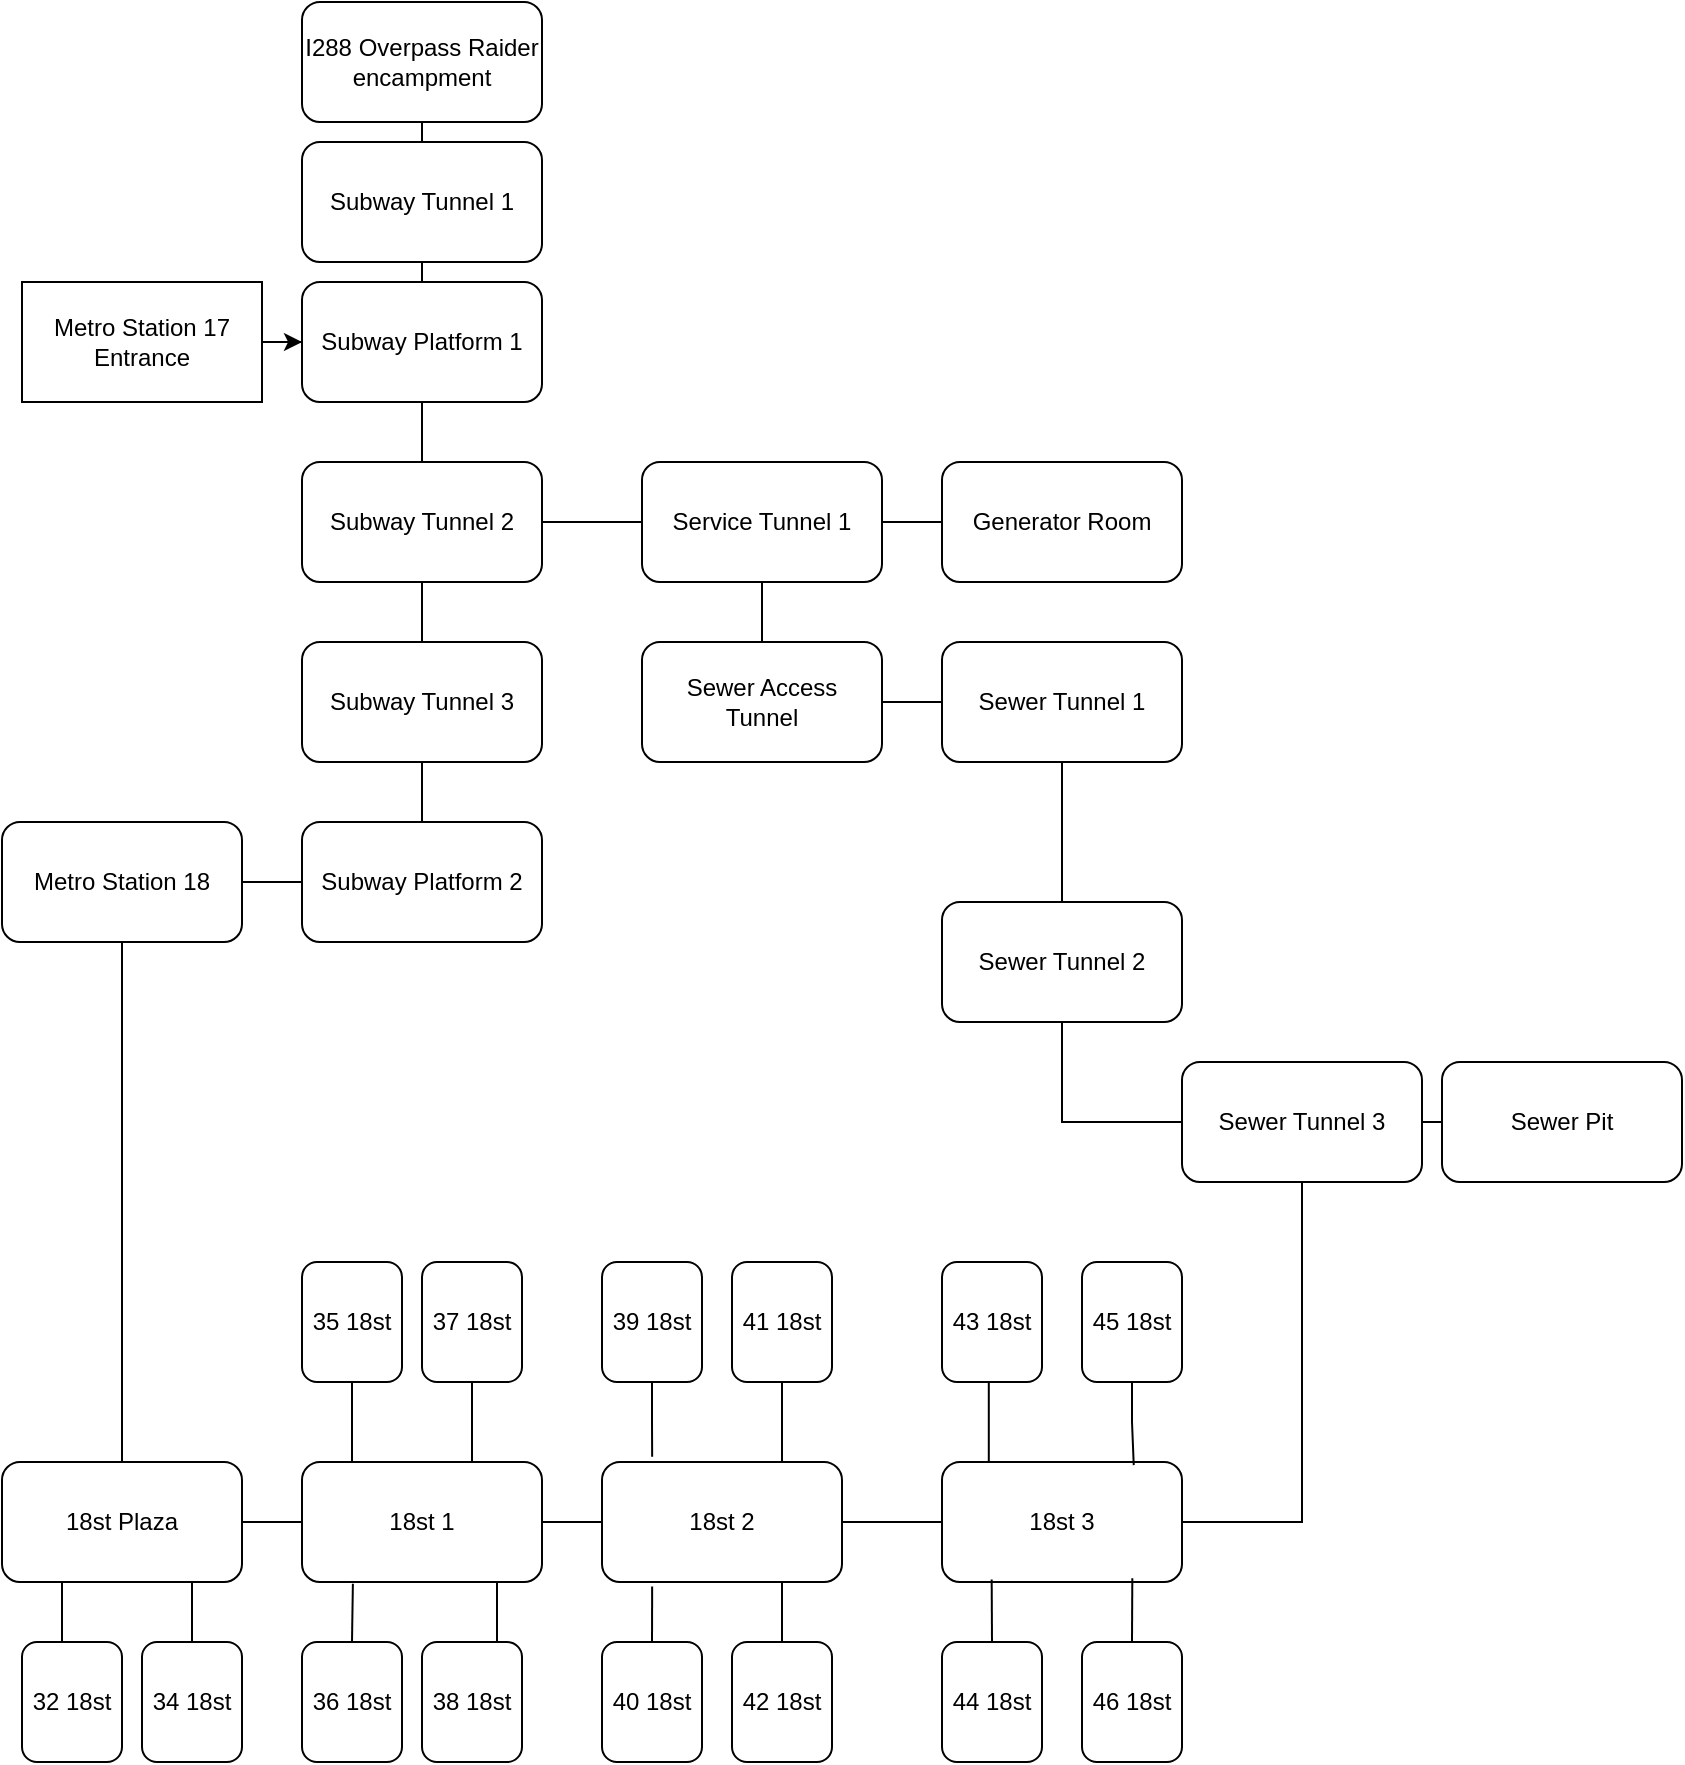 <mxfile version="22.0.4" type="device">
  <diagram name="Page-1" id="zQOSD3sO4bzn5gIpY2M3">
    <mxGraphModel dx="1434" dy="806" grid="1" gridSize="10" guides="1" tooltips="1" connect="1" arrows="1" fold="1" page="1" pageScale="1" pageWidth="850" pageHeight="1100" math="0" shadow="0">
      <root>
        <mxCell id="0" />
        <mxCell id="1" parent="0" />
        <mxCell id="lap_b4fR-55QhpHCvvOF-13" style="edgeStyle=orthogonalEdgeStyle;rounded=0;orthogonalLoop=1;jettySize=auto;html=1;entryX=0;entryY=0.5;entryDx=0;entryDy=0;" parent="1" source="lap_b4fR-55QhpHCvvOF-1" target="lap_b4fR-55QhpHCvvOF-2" edge="1">
          <mxGeometry relative="1" as="geometry" />
        </mxCell>
        <mxCell id="lap_b4fR-55QhpHCvvOF-1" value="Metro Station 17 Entrance" style="rounded=0;whiteSpace=wrap;html=1;" parent="1" vertex="1">
          <mxGeometry x="20" y="160" width="120" height="60" as="geometry" />
        </mxCell>
        <mxCell id="lap_b4fR-55QhpHCvvOF-8" value="" style="edgeStyle=orthogonalEdgeStyle;rounded=0;orthogonalLoop=1;jettySize=auto;html=1;endArrow=none;endFill=0;" parent="1" source="lap_b4fR-55QhpHCvvOF-2" target="lap_b4fR-55QhpHCvvOF-7" edge="1">
          <mxGeometry relative="1" as="geometry" />
        </mxCell>
        <mxCell id="lap_b4fR-55QhpHCvvOF-10" value="" style="edgeStyle=orthogonalEdgeStyle;rounded=0;orthogonalLoop=1;jettySize=auto;html=1;endArrow=none;endFill=0;" parent="1" source="lap_b4fR-55QhpHCvvOF-2" target="lap_b4fR-55QhpHCvvOF-9" edge="1">
          <mxGeometry relative="1" as="geometry" />
        </mxCell>
        <mxCell id="lap_b4fR-55QhpHCvvOF-2" value="Subway Platform 1" style="rounded=1;whiteSpace=wrap;html=1;" parent="1" vertex="1">
          <mxGeometry x="160" y="160" width="120" height="60" as="geometry" />
        </mxCell>
        <mxCell id="oGZRmLfjtdyFwrNTz8b4-7" style="edgeStyle=orthogonalEdgeStyle;rounded=0;orthogonalLoop=1;jettySize=auto;html=1;exitX=0.5;exitY=0;exitDx=0;exitDy=0;entryX=0.5;entryY=1;entryDx=0;entryDy=0;endArrow=none;endFill=0;" parent="1" source="lap_b4fR-55QhpHCvvOF-7" target="oGZRmLfjtdyFwrNTz8b4-1" edge="1">
          <mxGeometry relative="1" as="geometry" />
        </mxCell>
        <mxCell id="lap_b4fR-55QhpHCvvOF-7" value="Subway Tunnel 1" style="whiteSpace=wrap;html=1;rounded=1;" parent="1" vertex="1">
          <mxGeometry x="160" y="90" width="120" height="60" as="geometry" />
        </mxCell>
        <mxCell id="lap_b4fR-55QhpHCvvOF-12" value="" style="edgeStyle=orthogonalEdgeStyle;rounded=0;orthogonalLoop=1;jettySize=auto;html=1;endArrow=none;endFill=0;" parent="1" source="lap_b4fR-55QhpHCvvOF-9" target="lap_b4fR-55QhpHCvvOF-11" edge="1">
          <mxGeometry relative="1" as="geometry" />
        </mxCell>
        <mxCell id="lap_b4fR-55QhpHCvvOF-15" value="" style="edgeStyle=orthogonalEdgeStyle;rounded=0;orthogonalLoop=1;jettySize=auto;html=1;endArrow=none;endFill=0;" parent="1" source="lap_b4fR-55QhpHCvvOF-9" target="lap_b4fR-55QhpHCvvOF-14" edge="1">
          <mxGeometry relative="1" as="geometry" />
        </mxCell>
        <mxCell id="lap_b4fR-55QhpHCvvOF-9" value="Subway Tunnel 2" style="whiteSpace=wrap;html=1;rounded=1;" parent="1" vertex="1">
          <mxGeometry x="160" y="250" width="120" height="60" as="geometry" />
        </mxCell>
        <mxCell id="lap_b4fR-55QhpHCvvOF-19" value="" style="edgeStyle=orthogonalEdgeStyle;rounded=0;orthogonalLoop=1;jettySize=auto;html=1;endArrow=none;endFill=0;" parent="1" source="lap_b4fR-55QhpHCvvOF-11" target="lap_b4fR-55QhpHCvvOF-18" edge="1">
          <mxGeometry relative="1" as="geometry" />
        </mxCell>
        <mxCell id="lap_b4fR-55QhpHCvvOF-22" value="" style="edgeStyle=orthogonalEdgeStyle;rounded=0;orthogonalLoop=1;jettySize=auto;html=1;endArrow=none;endFill=0;" parent="1" source="lap_b4fR-55QhpHCvvOF-11" target="lap_b4fR-55QhpHCvvOF-21" edge="1">
          <mxGeometry relative="1" as="geometry" />
        </mxCell>
        <mxCell id="lap_b4fR-55QhpHCvvOF-11" value="Service Tunnel 1" style="whiteSpace=wrap;html=1;rounded=1;" parent="1" vertex="1">
          <mxGeometry x="330" y="250" width="120" height="60" as="geometry" />
        </mxCell>
        <mxCell id="lap_b4fR-55QhpHCvvOF-17" value="" style="edgeStyle=orthogonalEdgeStyle;rounded=0;orthogonalLoop=1;jettySize=auto;html=1;endArrow=none;endFill=0;" parent="1" source="lap_b4fR-55QhpHCvvOF-14" target="lap_b4fR-55QhpHCvvOF-16" edge="1">
          <mxGeometry relative="1" as="geometry" />
        </mxCell>
        <mxCell id="lap_b4fR-55QhpHCvvOF-14" value="Subway Tunnel 3" style="whiteSpace=wrap;html=1;rounded=1;" parent="1" vertex="1">
          <mxGeometry x="160" y="340" width="120" height="60" as="geometry" />
        </mxCell>
        <mxCell id="lap_b4fR-55QhpHCvvOF-26" value="" style="edgeStyle=orthogonalEdgeStyle;rounded=0;orthogonalLoop=1;jettySize=auto;html=1;endArrow=none;endFill=0;" parent="1" source="lap_b4fR-55QhpHCvvOF-16" target="lap_b4fR-55QhpHCvvOF-25" edge="1">
          <mxGeometry relative="1" as="geometry" />
        </mxCell>
        <mxCell id="lap_b4fR-55QhpHCvvOF-16" value="Subway Platform 2" style="whiteSpace=wrap;html=1;rounded=1;" parent="1" vertex="1">
          <mxGeometry x="160" y="430" width="120" height="60" as="geometry" />
        </mxCell>
        <mxCell id="lap_b4fR-55QhpHCvvOF-18" value="Generator Room" style="whiteSpace=wrap;html=1;rounded=1;" parent="1" vertex="1">
          <mxGeometry x="480" y="250" width="120" height="60" as="geometry" />
        </mxCell>
        <mxCell id="lap_b4fR-55QhpHCvvOF-24" value="" style="edgeStyle=orthogonalEdgeStyle;rounded=0;orthogonalLoop=1;jettySize=auto;html=1;endArrow=none;endFill=0;" parent="1" source="lap_b4fR-55QhpHCvvOF-21" target="lap_b4fR-55QhpHCvvOF-23" edge="1">
          <mxGeometry relative="1" as="geometry" />
        </mxCell>
        <mxCell id="lap_b4fR-55QhpHCvvOF-21" value="Sewer Access&lt;br&gt;Tunnel" style="whiteSpace=wrap;html=1;rounded=1;" parent="1" vertex="1">
          <mxGeometry x="330" y="340" width="120" height="60" as="geometry" />
        </mxCell>
        <mxCell id="lap_b4fR-55QhpHCvvOF-34" value="" style="edgeStyle=orthogonalEdgeStyle;rounded=0;orthogonalLoop=1;jettySize=auto;html=1;endArrow=none;endFill=0;" parent="1" source="lap_b4fR-55QhpHCvvOF-23" target="lap_b4fR-55QhpHCvvOF-33" edge="1">
          <mxGeometry relative="1" as="geometry" />
        </mxCell>
        <mxCell id="lap_b4fR-55QhpHCvvOF-23" value="Sewer Tunnel 1" style="whiteSpace=wrap;html=1;rounded=1;" parent="1" vertex="1">
          <mxGeometry x="480" y="340" width="120" height="60" as="geometry" />
        </mxCell>
        <mxCell id="lap_b4fR-55QhpHCvvOF-28" value="" style="edgeStyle=orthogonalEdgeStyle;rounded=0;orthogonalLoop=1;jettySize=auto;html=1;endArrow=none;endFill=0;" parent="1" source="lap_b4fR-55QhpHCvvOF-25" target="lap_b4fR-55QhpHCvvOF-27" edge="1">
          <mxGeometry relative="1" as="geometry" />
        </mxCell>
        <mxCell id="lap_b4fR-55QhpHCvvOF-25" value="Metro Station 18" style="whiteSpace=wrap;html=1;rounded=1;" parent="1" vertex="1">
          <mxGeometry x="10" y="430" width="120" height="60" as="geometry" />
        </mxCell>
        <mxCell id="lap_b4fR-55QhpHCvvOF-30" value="" style="edgeStyle=orthogonalEdgeStyle;rounded=0;orthogonalLoop=1;jettySize=auto;html=1;endArrow=none;endFill=0;" parent="1" source="lap_b4fR-55QhpHCvvOF-27" target="lap_b4fR-55QhpHCvvOF-29" edge="1">
          <mxGeometry relative="1" as="geometry" />
        </mxCell>
        <mxCell id="lap_b4fR-55QhpHCvvOF-61" style="edgeStyle=orthogonalEdgeStyle;rounded=0;orthogonalLoop=1;jettySize=auto;html=1;exitX=0.75;exitY=1;exitDx=0;exitDy=0;entryX=0.5;entryY=0;entryDx=0;entryDy=0;endArrow=none;endFill=0;" parent="1" source="lap_b4fR-55QhpHCvvOF-27" target="lap_b4fR-55QhpHCvvOF-60" edge="1">
          <mxGeometry relative="1" as="geometry" />
        </mxCell>
        <mxCell id="lap_b4fR-55QhpHCvvOF-27" value="18st Plaza" style="whiteSpace=wrap;html=1;rounded=1;" parent="1" vertex="1">
          <mxGeometry x="10" y="750" width="120" height="60" as="geometry" />
        </mxCell>
        <mxCell id="lap_b4fR-55QhpHCvvOF-32" value="" style="edgeStyle=orthogonalEdgeStyle;rounded=0;orthogonalLoop=1;jettySize=auto;html=1;endArrow=none;endFill=0;" parent="1" source="lap_b4fR-55QhpHCvvOF-29" target="lap_b4fR-55QhpHCvvOF-31" edge="1">
          <mxGeometry relative="1" as="geometry" />
        </mxCell>
        <mxCell id="lap_b4fR-55QhpHCvvOF-43" value="" style="edgeStyle=orthogonalEdgeStyle;rounded=0;orthogonalLoop=1;jettySize=auto;html=1;endArrow=none;endFill=0;" parent="1" source="lap_b4fR-55QhpHCvvOF-29" target="lap_b4fR-55QhpHCvvOF-42" edge="1">
          <mxGeometry relative="1" as="geometry">
            <Array as="points">
              <mxPoint x="185" y="740" />
              <mxPoint x="185" y="740" />
            </Array>
          </mxGeometry>
        </mxCell>
        <mxCell id="lap_b4fR-55QhpHCvvOF-47" style="edgeStyle=orthogonalEdgeStyle;rounded=0;orthogonalLoop=1;jettySize=auto;html=1;exitX=0.75;exitY=0;exitDx=0;exitDy=0;endArrow=none;endFill=0;" parent="1" source="lap_b4fR-55QhpHCvvOF-29" target="lap_b4fR-55QhpHCvvOF-44" edge="1">
          <mxGeometry relative="1" as="geometry">
            <Array as="points">
              <mxPoint x="245" y="750" />
            </Array>
          </mxGeometry>
        </mxCell>
        <mxCell id="lap_b4fR-55QhpHCvvOF-49" style="edgeStyle=orthogonalEdgeStyle;rounded=0;orthogonalLoop=1;jettySize=auto;html=1;exitX=0.75;exitY=1;exitDx=0;exitDy=0;entryX=0.75;entryY=0;entryDx=0;entryDy=0;endArrow=none;endFill=0;" parent="1" source="lap_b4fR-55QhpHCvvOF-29" target="lap_b4fR-55QhpHCvvOF-46" edge="1">
          <mxGeometry relative="1" as="geometry" />
        </mxCell>
        <mxCell id="lap_b4fR-55QhpHCvvOF-29" value="18st 1" style="whiteSpace=wrap;html=1;rounded=1;" parent="1" vertex="1">
          <mxGeometry x="160" y="750" width="120" height="60" as="geometry" />
        </mxCell>
        <mxCell id="lap_b4fR-55QhpHCvvOF-38" value="" style="edgeStyle=orthogonalEdgeStyle;rounded=0;orthogonalLoop=1;jettySize=auto;html=1;endArrow=none;endFill=0;" parent="1" source="lap_b4fR-55QhpHCvvOF-31" target="lap_b4fR-55QhpHCvvOF-37" edge="1">
          <mxGeometry relative="1" as="geometry" />
        </mxCell>
        <mxCell id="lap_b4fR-55QhpHCvvOF-31" value="18st 2" style="whiteSpace=wrap;html=1;rounded=1;" parent="1" vertex="1">
          <mxGeometry x="310" y="750" width="120" height="60" as="geometry" />
        </mxCell>
        <mxCell id="lap_b4fR-55QhpHCvvOF-74" style="edgeStyle=orthogonalEdgeStyle;rounded=0;orthogonalLoop=1;jettySize=auto;html=1;entryX=0;entryY=0.5;entryDx=0;entryDy=0;endArrow=none;endFill=0;" parent="1" source="lap_b4fR-55QhpHCvvOF-33" target="lap_b4fR-55QhpHCvvOF-35" edge="1">
          <mxGeometry relative="1" as="geometry" />
        </mxCell>
        <mxCell id="lap_b4fR-55QhpHCvvOF-33" value="Sewer Tunnel 2" style="whiteSpace=wrap;html=1;rounded=1;" parent="1" vertex="1">
          <mxGeometry x="480" y="470" width="120" height="60" as="geometry" />
        </mxCell>
        <mxCell id="lap_b4fR-55QhpHCvvOF-41" value="" style="edgeStyle=orthogonalEdgeStyle;rounded=0;orthogonalLoop=1;jettySize=auto;html=1;endArrow=none;endFill=0;" parent="1" source="lap_b4fR-55QhpHCvvOF-35" target="lap_b4fR-55QhpHCvvOF-40" edge="1">
          <mxGeometry relative="1" as="geometry" />
        </mxCell>
        <mxCell id="lap_b4fR-55QhpHCvvOF-35" value="Sewer Tunnel 3" style="whiteSpace=wrap;html=1;rounded=1;" parent="1" vertex="1">
          <mxGeometry x="600" y="550" width="120" height="60" as="geometry" />
        </mxCell>
        <mxCell id="lap_b4fR-55QhpHCvvOF-75" style="edgeStyle=orthogonalEdgeStyle;rounded=0;orthogonalLoop=1;jettySize=auto;html=1;exitX=1;exitY=0.5;exitDx=0;exitDy=0;entryX=0.5;entryY=1;entryDx=0;entryDy=0;endArrow=none;endFill=0;" parent="1" source="lap_b4fR-55QhpHCvvOF-37" target="lap_b4fR-55QhpHCvvOF-35" edge="1">
          <mxGeometry relative="1" as="geometry" />
        </mxCell>
        <mxCell id="lap_b4fR-55QhpHCvvOF-37" value="18st 3" style="whiteSpace=wrap;html=1;rounded=1;" parent="1" vertex="1">
          <mxGeometry x="480" y="750" width="120" height="60" as="geometry" />
        </mxCell>
        <mxCell id="lap_b4fR-55QhpHCvvOF-40" value="Sewer Pit" style="whiteSpace=wrap;html=1;rounded=1;" parent="1" vertex="1">
          <mxGeometry x="730" y="550" width="120" height="60" as="geometry" />
        </mxCell>
        <mxCell id="lap_b4fR-55QhpHCvvOF-42" value="35 18st" style="whiteSpace=wrap;html=1;rounded=1;" parent="1" vertex="1">
          <mxGeometry x="160" y="650" width="50" height="60" as="geometry" />
        </mxCell>
        <mxCell id="lap_b4fR-55QhpHCvvOF-44" value="37 18st" style="whiteSpace=wrap;html=1;rounded=1;" parent="1" vertex="1">
          <mxGeometry x="220" y="650" width="50" height="60" as="geometry" />
        </mxCell>
        <mxCell id="lap_b4fR-55QhpHCvvOF-45" value="36 18st" style="whiteSpace=wrap;html=1;rounded=1;" parent="1" vertex="1">
          <mxGeometry x="160" y="840" width="50" height="60" as="geometry" />
        </mxCell>
        <mxCell id="lap_b4fR-55QhpHCvvOF-46" value="38 18st" style="whiteSpace=wrap;html=1;rounded=1;" parent="1" vertex="1">
          <mxGeometry x="220" y="840" width="50" height="60" as="geometry" />
        </mxCell>
        <mxCell id="lap_b4fR-55QhpHCvvOF-50" style="edgeStyle=orthogonalEdgeStyle;rounded=0;orthogonalLoop=1;jettySize=auto;html=1;exitX=0.5;exitY=0;exitDx=0;exitDy=0;entryX=0.212;entryY=1.015;entryDx=0;entryDy=0;entryPerimeter=0;endArrow=none;endFill=0;" parent="1" source="lap_b4fR-55QhpHCvvOF-45" target="lap_b4fR-55QhpHCvvOF-29" edge="1">
          <mxGeometry relative="1" as="geometry" />
        </mxCell>
        <mxCell id="lap_b4fR-55QhpHCvvOF-51" value="39 18st" style="whiteSpace=wrap;html=1;rounded=1;" parent="1" vertex="1">
          <mxGeometry x="310" y="650" width="50" height="60" as="geometry" />
        </mxCell>
        <mxCell id="lap_b4fR-55QhpHCvvOF-52" value="40 18st" style="whiteSpace=wrap;html=1;rounded=1;" parent="1" vertex="1">
          <mxGeometry x="310" y="840" width="50" height="60" as="geometry" />
        </mxCell>
        <mxCell id="lap_b4fR-55QhpHCvvOF-56" style="edgeStyle=orthogonalEdgeStyle;rounded=0;orthogonalLoop=1;jettySize=auto;html=1;exitX=0.5;exitY=1;exitDx=0;exitDy=0;entryX=0.75;entryY=0;entryDx=0;entryDy=0;endArrow=none;endFill=0;" parent="1" source="lap_b4fR-55QhpHCvvOF-53" target="lap_b4fR-55QhpHCvvOF-31" edge="1">
          <mxGeometry relative="1" as="geometry" />
        </mxCell>
        <mxCell id="lap_b4fR-55QhpHCvvOF-53" value="41 18st" style="whiteSpace=wrap;html=1;rounded=1;" parent="1" vertex="1">
          <mxGeometry x="375" y="650" width="50" height="60" as="geometry" />
        </mxCell>
        <mxCell id="lap_b4fR-55QhpHCvvOF-57" style="edgeStyle=orthogonalEdgeStyle;rounded=0;orthogonalLoop=1;jettySize=auto;html=1;exitX=0.5;exitY=0;exitDx=0;exitDy=0;entryX=0.75;entryY=1;entryDx=0;entryDy=0;endArrow=none;endFill=0;" parent="1" source="lap_b4fR-55QhpHCvvOF-54" target="lap_b4fR-55QhpHCvvOF-31" edge="1">
          <mxGeometry relative="1" as="geometry" />
        </mxCell>
        <mxCell id="lap_b4fR-55QhpHCvvOF-54" value="42 18st" style="whiteSpace=wrap;html=1;rounded=1;" parent="1" vertex="1">
          <mxGeometry x="375" y="840" width="50" height="60" as="geometry" />
        </mxCell>
        <mxCell id="lap_b4fR-55QhpHCvvOF-55" style="edgeStyle=orthogonalEdgeStyle;rounded=0;orthogonalLoop=1;jettySize=auto;html=1;entryX=0.209;entryY=-0.043;entryDx=0;entryDy=0;entryPerimeter=0;endArrow=none;endFill=0;" parent="1" source="lap_b4fR-55QhpHCvvOF-51" target="lap_b4fR-55QhpHCvvOF-31" edge="1">
          <mxGeometry relative="1" as="geometry" />
        </mxCell>
        <mxCell id="lap_b4fR-55QhpHCvvOF-58" style="edgeStyle=orthogonalEdgeStyle;rounded=0;orthogonalLoop=1;jettySize=auto;html=1;exitX=0.5;exitY=0;exitDx=0;exitDy=0;entryX=0.209;entryY=1.038;entryDx=0;entryDy=0;entryPerimeter=0;endArrow=none;endFill=0;" parent="1" source="lap_b4fR-55QhpHCvvOF-52" target="lap_b4fR-55QhpHCvvOF-31" edge="1">
          <mxGeometry relative="1" as="geometry" />
        </mxCell>
        <mxCell id="lap_b4fR-55QhpHCvvOF-62" style="edgeStyle=orthogonalEdgeStyle;rounded=0;orthogonalLoop=1;jettySize=auto;html=1;exitX=0.5;exitY=0;exitDx=0;exitDy=0;entryX=0.25;entryY=1;entryDx=0;entryDy=0;endArrow=none;endFill=0;" parent="1" source="lap_b4fR-55QhpHCvvOF-59" target="lap_b4fR-55QhpHCvvOF-27" edge="1">
          <mxGeometry relative="1" as="geometry" />
        </mxCell>
        <mxCell id="lap_b4fR-55QhpHCvvOF-59" value="32 18st" style="whiteSpace=wrap;html=1;rounded=1;" parent="1" vertex="1">
          <mxGeometry x="20" y="840" width="50" height="60" as="geometry" />
        </mxCell>
        <mxCell id="lap_b4fR-55QhpHCvvOF-60" value="34 18st" style="whiteSpace=wrap;html=1;rounded=1;" parent="1" vertex="1">
          <mxGeometry x="80" y="840" width="50" height="60" as="geometry" />
        </mxCell>
        <mxCell id="lap_b4fR-55QhpHCvvOF-63" value="43 18st" style="whiteSpace=wrap;html=1;rounded=1;" parent="1" vertex="1">
          <mxGeometry x="480" y="650" width="50" height="60" as="geometry" />
        </mxCell>
        <mxCell id="lap_b4fR-55QhpHCvvOF-64" value="44 18st" style="whiteSpace=wrap;html=1;rounded=1;" parent="1" vertex="1">
          <mxGeometry x="480" y="840" width="50" height="60" as="geometry" />
        </mxCell>
        <mxCell id="lap_b4fR-55QhpHCvvOF-65" value="45 18st" style="whiteSpace=wrap;html=1;rounded=1;" parent="1" vertex="1">
          <mxGeometry x="550" y="650" width="50" height="60" as="geometry" />
        </mxCell>
        <mxCell id="lap_b4fR-55QhpHCvvOF-66" value="46 18st" style="whiteSpace=wrap;html=1;rounded=1;" parent="1" vertex="1">
          <mxGeometry x="550" y="840" width="50" height="60" as="geometry" />
        </mxCell>
        <mxCell id="lap_b4fR-55QhpHCvvOF-68" style="edgeStyle=orthogonalEdgeStyle;rounded=0;orthogonalLoop=1;jettySize=auto;html=1;exitX=0.5;exitY=1;exitDx=0;exitDy=0;entryX=0.195;entryY=-0.008;entryDx=0;entryDy=0;entryPerimeter=0;endArrow=none;endFill=0;" parent="1" source="lap_b4fR-55QhpHCvvOF-63" target="lap_b4fR-55QhpHCvvOF-37" edge="1">
          <mxGeometry relative="1" as="geometry" />
        </mxCell>
        <mxCell id="lap_b4fR-55QhpHCvvOF-69" style="edgeStyle=orthogonalEdgeStyle;rounded=0;orthogonalLoop=1;jettySize=auto;html=1;exitX=0.5;exitY=0;exitDx=0;exitDy=0;entryX=0.207;entryY=0.98;entryDx=0;entryDy=0;entryPerimeter=0;endArrow=none;endFill=0;" parent="1" source="lap_b4fR-55QhpHCvvOF-64" target="lap_b4fR-55QhpHCvvOF-37" edge="1">
          <mxGeometry relative="1" as="geometry" />
        </mxCell>
        <mxCell id="lap_b4fR-55QhpHCvvOF-70" style="edgeStyle=orthogonalEdgeStyle;rounded=0;orthogonalLoop=1;jettySize=auto;html=1;exitX=0.5;exitY=0;exitDx=0;exitDy=0;entryX=0.793;entryY=0.969;entryDx=0;entryDy=0;entryPerimeter=0;endArrow=none;endFill=0;" parent="1" source="lap_b4fR-55QhpHCvvOF-66" target="lap_b4fR-55QhpHCvvOF-37" edge="1">
          <mxGeometry relative="1" as="geometry" />
        </mxCell>
        <mxCell id="lap_b4fR-55QhpHCvvOF-72" style="edgeStyle=orthogonalEdgeStyle;rounded=0;orthogonalLoop=1;jettySize=auto;html=1;exitX=0.5;exitY=1;exitDx=0;exitDy=0;entryX=0.799;entryY=0.026;entryDx=0;entryDy=0;entryPerimeter=0;endArrow=none;endFill=0;" parent="1" source="lap_b4fR-55QhpHCvvOF-65" target="lap_b4fR-55QhpHCvvOF-37" edge="1">
          <mxGeometry relative="1" as="geometry" />
        </mxCell>
        <mxCell id="oGZRmLfjtdyFwrNTz8b4-1" value="I288 Overpass Raider encampment" style="whiteSpace=wrap;html=1;rounded=1;" parent="1" vertex="1">
          <mxGeometry x="160" y="20" width="120" height="60" as="geometry" />
        </mxCell>
      </root>
    </mxGraphModel>
  </diagram>
</mxfile>
